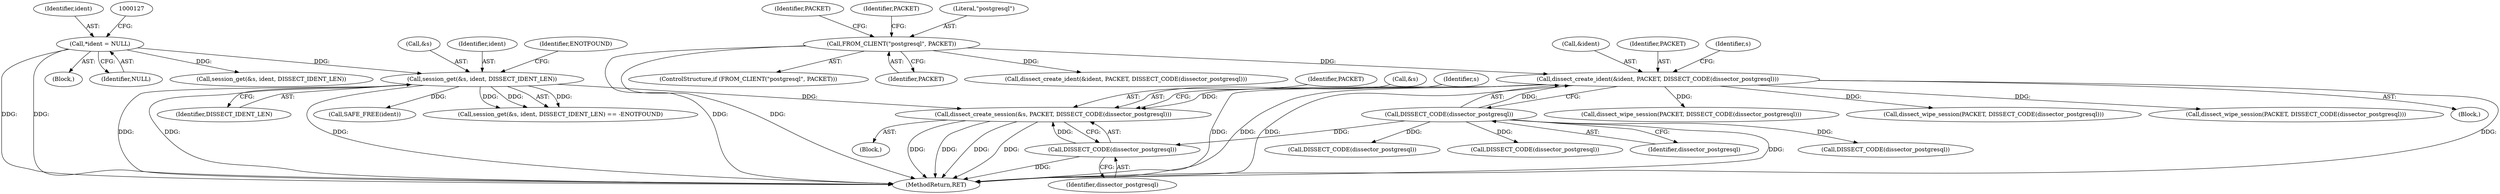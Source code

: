 digraph "0_ettercap_e3abe7d7585ecc420a7cab73313216613aadad5a@API" {
"1000203" [label="(Call,dissect_create_session(&s, PACKET, DISSECT_CODE(dissector_postgresql)))"];
"1000158" [label="(Call,session_get(&s, ident, DISSECT_IDENT_LEN))"];
"1000121" [label="(Call,*ident = NULL)"];
"1000150" [label="(Call,dissect_create_ident(&ident, PACKET, DISSECT_CODE(dissector_postgresql)))"];
"1000136" [label="(Call,FROM_CLIENT(\"postgresql\", PACKET))"];
"1000154" [label="(Call,DISSECT_CODE(dissector_postgresql))"];
"1000207" [label="(Call,DISSECT_CODE(dissector_postgresql))"];
"1000204" [label="(Call,&s)"];
"1000161" [label="(Identifier,ident)"];
"1000137" [label="(Literal,\"postgresql\")"];
"1000461" [label="(Call,DISSECT_CODE(dissector_postgresql))"];
"1000592" [label="(MethodReturn,RET)"];
"1000150" [label="(Call,dissect_create_ident(&ident, PACKET, DISSECT_CODE(dissector_postgresql)))"];
"1000469" [label="(Identifier,PACKET)"];
"1000123" [label="(Identifier,NULL)"];
"1000416" [label="(Call,dissect_wipe_session(PACKET, DISSECT_CODE(dissector_postgresql)))"];
"1000203" [label="(Call,dissect_create_session(&s, PACKET, DISSECT_CODE(dissector_postgresql)))"];
"1000155" [label="(Identifier,dissector_postgresql)"];
"1000164" [label="(Identifier,ENOTFOUND)"];
"1000459" [label="(Call,dissect_wipe_session(PACKET, DISSECT_CODE(dissector_postgresql)))"];
"1000159" [label="(Call,&s)"];
"1000162" [label="(Identifier,DISSECT_IDENT_LEN)"];
"1000211" [label="(Identifier,s)"];
"1000369" [label="(Call,dissect_wipe_session(PACKET, DISSECT_CODE(dissector_postgresql)))"];
"1000418" [label="(Call,DISSECT_CODE(dissector_postgresql))"];
"1000138" [label="(Identifier,PACKET)"];
"1000157" [label="(Call,session_get(&s, ident, DISSECT_IDENT_LEN) == -ENOTFOUND)"];
"1000475" [label="(Call,dissect_create_ident(&ident, PACKET, DISSECT_CODE(dissector_postgresql)))"];
"1000144" [label="(Identifier,PACKET)"];
"1000588" [label="(Call,SAFE_FREE(ident))"];
"1000135" [label="(ControlStructure,if (FROM_CLIENT(\"postgresql\", PACKET)))"];
"1000121" [label="(Call,*ident = NULL)"];
"1000139" [label="(Block,)"];
"1000483" [label="(Call,session_get(&s, ident, DISSECT_IDENT_LEN))"];
"1000158" [label="(Call,session_get(&s, ident, DISSECT_IDENT_LEN))"];
"1000206" [label="(Identifier,PACKET)"];
"1000371" [label="(Call,DISSECT_CODE(dissector_postgresql))"];
"1000113" [label="(Block,)"];
"1000153" [label="(Identifier,PACKET)"];
"1000154" [label="(Call,DISSECT_CODE(dissector_postgresql))"];
"1000122" [label="(Identifier,ident)"];
"1000208" [label="(Identifier,dissector_postgresql)"];
"1000160" [label="(Identifier,s)"];
"1000202" [label="(Block,)"];
"1000151" [label="(Call,&ident)"];
"1000207" [label="(Call,DISSECT_CODE(dissector_postgresql))"];
"1000136" [label="(Call,FROM_CLIENT(\"postgresql\", PACKET))"];
"1000203" -> "1000202"  [label="AST: "];
"1000203" -> "1000207"  [label="CFG: "];
"1000204" -> "1000203"  [label="AST: "];
"1000206" -> "1000203"  [label="AST: "];
"1000207" -> "1000203"  [label="AST: "];
"1000211" -> "1000203"  [label="CFG: "];
"1000203" -> "1000592"  [label="DDG: "];
"1000203" -> "1000592"  [label="DDG: "];
"1000203" -> "1000592"  [label="DDG: "];
"1000203" -> "1000592"  [label="DDG: "];
"1000158" -> "1000203"  [label="DDG: "];
"1000150" -> "1000203"  [label="DDG: "];
"1000207" -> "1000203"  [label="DDG: "];
"1000158" -> "1000157"  [label="AST: "];
"1000158" -> "1000162"  [label="CFG: "];
"1000159" -> "1000158"  [label="AST: "];
"1000161" -> "1000158"  [label="AST: "];
"1000162" -> "1000158"  [label="AST: "];
"1000164" -> "1000158"  [label="CFG: "];
"1000158" -> "1000592"  [label="DDG: "];
"1000158" -> "1000592"  [label="DDG: "];
"1000158" -> "1000592"  [label="DDG: "];
"1000158" -> "1000157"  [label="DDG: "];
"1000158" -> "1000157"  [label="DDG: "];
"1000158" -> "1000157"  [label="DDG: "];
"1000121" -> "1000158"  [label="DDG: "];
"1000158" -> "1000588"  [label="DDG: "];
"1000121" -> "1000113"  [label="AST: "];
"1000121" -> "1000123"  [label="CFG: "];
"1000122" -> "1000121"  [label="AST: "];
"1000123" -> "1000121"  [label="AST: "];
"1000127" -> "1000121"  [label="CFG: "];
"1000121" -> "1000592"  [label="DDG: "];
"1000121" -> "1000592"  [label="DDG: "];
"1000121" -> "1000483"  [label="DDG: "];
"1000150" -> "1000139"  [label="AST: "];
"1000150" -> "1000154"  [label="CFG: "];
"1000151" -> "1000150"  [label="AST: "];
"1000153" -> "1000150"  [label="AST: "];
"1000154" -> "1000150"  [label="AST: "];
"1000160" -> "1000150"  [label="CFG: "];
"1000150" -> "1000592"  [label="DDG: "];
"1000150" -> "1000592"  [label="DDG: "];
"1000150" -> "1000592"  [label="DDG: "];
"1000150" -> "1000592"  [label="DDG: "];
"1000136" -> "1000150"  [label="DDG: "];
"1000154" -> "1000150"  [label="DDG: "];
"1000150" -> "1000369"  [label="DDG: "];
"1000150" -> "1000416"  [label="DDG: "];
"1000150" -> "1000459"  [label="DDG: "];
"1000136" -> "1000135"  [label="AST: "];
"1000136" -> "1000138"  [label="CFG: "];
"1000137" -> "1000136"  [label="AST: "];
"1000138" -> "1000136"  [label="AST: "];
"1000144" -> "1000136"  [label="CFG: "];
"1000469" -> "1000136"  [label="CFG: "];
"1000136" -> "1000592"  [label="DDG: "];
"1000136" -> "1000592"  [label="DDG: "];
"1000136" -> "1000475"  [label="DDG: "];
"1000154" -> "1000155"  [label="CFG: "];
"1000155" -> "1000154"  [label="AST: "];
"1000154" -> "1000592"  [label="DDG: "];
"1000154" -> "1000207"  [label="DDG: "];
"1000154" -> "1000371"  [label="DDG: "];
"1000154" -> "1000418"  [label="DDG: "];
"1000154" -> "1000461"  [label="DDG: "];
"1000207" -> "1000208"  [label="CFG: "];
"1000208" -> "1000207"  [label="AST: "];
"1000207" -> "1000592"  [label="DDG: "];
}
